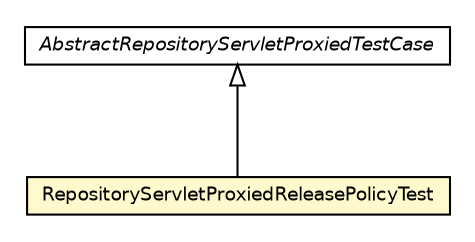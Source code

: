 #!/usr/local/bin/dot
#
# Class diagram 
# Generated by UmlGraph version 4.6 (http://www.spinellis.gr/sw/umlgraph)
#

digraph G {
	edge [fontname="Helvetica",fontsize=10,labelfontname="Helvetica",labelfontsize=10];
	node [fontname="Helvetica",fontsize=10,shape=plaintext];
	// org.apache.maven.archiva.webdav.RepositoryServletProxiedReleasePolicyTest
	c48729 [label=<<table border="0" cellborder="1" cellspacing="0" cellpadding="2" port="p" bgcolor="lemonChiffon" href="./RepositoryServletProxiedReleasePolicyTest.html">
		<tr><td><table border="0" cellspacing="0" cellpadding="1">
			<tr><td> RepositoryServletProxiedReleasePolicyTest </td></tr>
		</table></td></tr>
		</table>>, fontname="Helvetica", fontcolor="black", fontsize=9.0];
	// org.apache.maven.archiva.webdav.AbstractRepositoryServletProxiedTestCase
	c48747 [label=<<table border="0" cellborder="1" cellspacing="0" cellpadding="2" port="p" href="./AbstractRepositoryServletProxiedTestCase.html">
		<tr><td><table border="0" cellspacing="0" cellpadding="1">
			<tr><td><font face="Helvetica-Oblique"> AbstractRepositoryServletProxiedTestCase </font></td></tr>
		</table></td></tr>
		</table>>, fontname="Helvetica", fontcolor="black", fontsize=9.0];
	//org.apache.maven.archiva.webdav.RepositoryServletProxiedReleasePolicyTest extends org.apache.maven.archiva.webdav.AbstractRepositoryServletProxiedTestCase
	c48747:p -> c48729:p [dir=back,arrowtail=empty];
}

